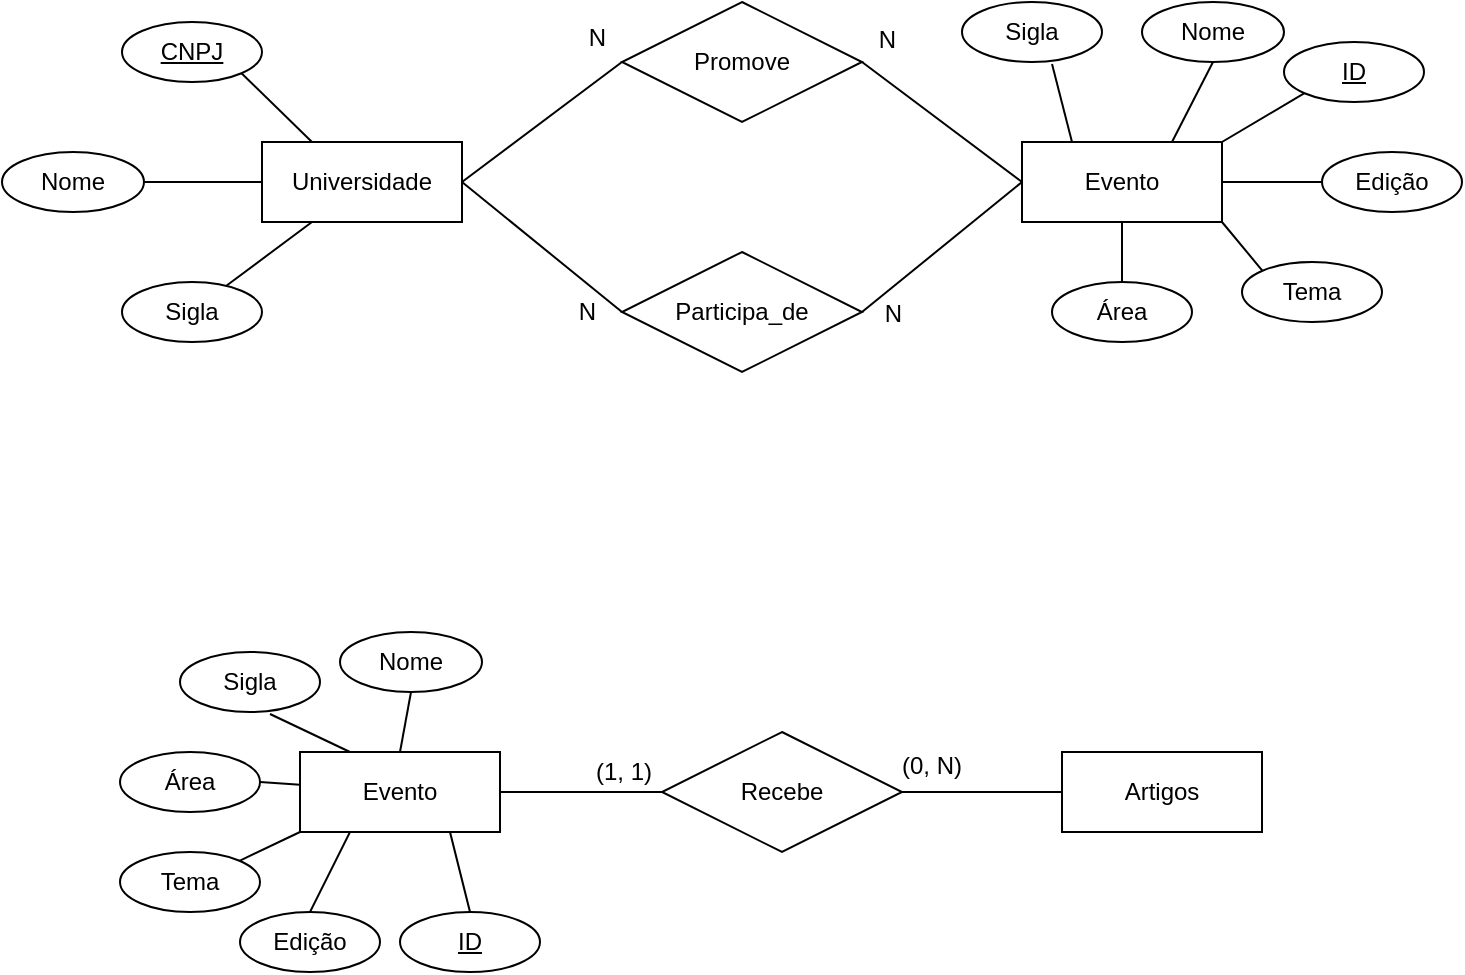 <mxfile version="15.0.3" type="device"><diagram id="4wXodxuNuW-wXSEePYwL" name="Page-1"><mxGraphModel dx="1422" dy="794" grid="1" gridSize="10" guides="1" tooltips="1" connect="1" arrows="1" fold="1" page="1" pageScale="1" pageWidth="827" pageHeight="1169" math="0" shadow="0"><root><mxCell id="0"/><mxCell id="1" parent="0"/><mxCell id="HWi3tiXpmcT1sDgfMMwr-3" value="Evento" style="whiteSpace=wrap;html=1;align=center;" vertex="1" parent="1"><mxGeometry x="570" y="170" width="100" height="40" as="geometry"/></mxCell><mxCell id="HWi3tiXpmcT1sDgfMMwr-4" value="Universidade" style="whiteSpace=wrap;html=1;align=center;" vertex="1" parent="1"><mxGeometry x="190" y="170" width="100" height="40" as="geometry"/></mxCell><mxCell id="HWi3tiXpmcT1sDgfMMwr-5" value="Promove" style="shape=rhombus;perimeter=rhombusPerimeter;whiteSpace=wrap;html=1;align=center;" vertex="1" parent="1"><mxGeometry x="370" y="100" width="120" height="60" as="geometry"/></mxCell><mxCell id="HWi3tiXpmcT1sDgfMMwr-13" value="" style="endArrow=none;html=1;rounded=0;exitX=1;exitY=0.5;exitDx=0;exitDy=0;entryX=0;entryY=0.5;entryDx=0;entryDy=0;" edge="1" parent="1" source="HWi3tiXpmcT1sDgfMMwr-4" target="HWi3tiXpmcT1sDgfMMwr-5"><mxGeometry relative="1" as="geometry"><mxPoint x="300" y="79" as="sourcePoint"/><mxPoint x="400" y="79" as="targetPoint"/></mxGeometry></mxCell><mxCell id="HWi3tiXpmcT1sDgfMMwr-14" value="N" style="resizable=0;html=1;align=right;verticalAlign=bottom;" connectable="0" vertex="1" parent="HWi3tiXpmcT1sDgfMMwr-13"><mxGeometry x="1" relative="1" as="geometry"><mxPoint x="-8" y="-4" as="offset"/></mxGeometry></mxCell><mxCell id="HWi3tiXpmcT1sDgfMMwr-15" value="" style="endArrow=none;html=1;rounded=0;entryX=1;entryY=0.5;entryDx=0;entryDy=0;exitX=0;exitY=0.5;exitDx=0;exitDy=0;" edge="1" parent="1" source="HWi3tiXpmcT1sDgfMMwr-3" target="HWi3tiXpmcT1sDgfMMwr-5"><mxGeometry relative="1" as="geometry"><mxPoint x="480" y="200" as="sourcePoint"/><mxPoint x="640" y="200" as="targetPoint"/></mxGeometry></mxCell><mxCell id="HWi3tiXpmcT1sDgfMMwr-16" value="N" style="resizable=0;html=1;align=right;verticalAlign=bottom;" connectable="0" vertex="1" parent="HWi3tiXpmcT1sDgfMMwr-15"><mxGeometry x="1" relative="1" as="geometry"><mxPoint x="17" y="-3" as="offset"/></mxGeometry></mxCell><mxCell id="HWi3tiXpmcT1sDgfMMwr-17" value="Nome" style="ellipse;whiteSpace=wrap;html=1;align=center;" vertex="1" parent="1"><mxGeometry x="630" y="100" width="71" height="30" as="geometry"/></mxCell><mxCell id="HWi3tiXpmcT1sDgfMMwr-19" value="" style="endArrow=none;html=1;rounded=0;entryX=0.5;entryY=1;entryDx=0;entryDy=0;exitX=0.75;exitY=0;exitDx=0;exitDy=0;" edge="1" parent="1" source="HWi3tiXpmcT1sDgfMMwr-3" target="HWi3tiXpmcT1sDgfMMwr-17"><mxGeometry relative="1" as="geometry"><mxPoint x="440" y="130" as="sourcePoint"/><mxPoint x="600" y="130" as="targetPoint"/></mxGeometry></mxCell><mxCell id="HWi3tiXpmcT1sDgfMMwr-21" value="ID" style="ellipse;whiteSpace=wrap;html=1;align=center;fontStyle=4;" vertex="1" parent="1"><mxGeometry x="701" y="120" width="70" height="30" as="geometry"/></mxCell><mxCell id="HWi3tiXpmcT1sDgfMMwr-22" value="Sigla" style="ellipse;whiteSpace=wrap;html=1;align=center;" vertex="1" parent="1"><mxGeometry x="540" y="100" width="70" height="30" as="geometry"/></mxCell><mxCell id="HWi3tiXpmcT1sDgfMMwr-23" value="Edição" style="ellipse;whiteSpace=wrap;html=1;align=center;" vertex="1" parent="1"><mxGeometry x="720" y="175" width="70" height="30" as="geometry"/></mxCell><mxCell id="HWi3tiXpmcT1sDgfMMwr-24" value="Tema" style="ellipse;whiteSpace=wrap;html=1;align=center;" vertex="1" parent="1"><mxGeometry x="680" y="230" width="70" height="30" as="geometry"/></mxCell><mxCell id="HWi3tiXpmcT1sDgfMMwr-25" value="Área" style="ellipse;whiteSpace=wrap;html=1;align=center;" vertex="1" parent="1"><mxGeometry x="585" y="240" width="70" height="30" as="geometry"/></mxCell><mxCell id="HWi3tiXpmcT1sDgfMMwr-28" value="" style="endArrow=none;html=1;rounded=0;entryX=0;entryY=1;entryDx=0;entryDy=0;exitX=1;exitY=0;exitDx=0;exitDy=0;" edge="1" parent="1" source="HWi3tiXpmcT1sDgfMMwr-3" target="HWi3tiXpmcT1sDgfMMwr-21"><mxGeometry relative="1" as="geometry"><mxPoint x="630" y="180" as="sourcePoint"/><mxPoint x="675.5" y="130" as="targetPoint"/></mxGeometry></mxCell><mxCell id="HWi3tiXpmcT1sDgfMMwr-29" value="" style="endArrow=none;html=1;rounded=0;entryX=0.643;entryY=1.033;entryDx=0;entryDy=0;exitX=0.25;exitY=0;exitDx=0;exitDy=0;entryPerimeter=0;" edge="1" parent="1" source="HWi3tiXpmcT1sDgfMMwr-3" target="HWi3tiXpmcT1sDgfMMwr-22"><mxGeometry relative="1" as="geometry"><mxPoint x="630" y="180" as="sourcePoint"/><mxPoint x="675.5" y="130" as="targetPoint"/></mxGeometry></mxCell><mxCell id="HWi3tiXpmcT1sDgfMMwr-30" value="" style="endArrow=none;html=1;rounded=0;entryX=0;entryY=0.5;entryDx=0;entryDy=0;exitX=1;exitY=0.5;exitDx=0;exitDy=0;" edge="1" parent="1" source="HWi3tiXpmcT1sDgfMMwr-3" target="HWi3tiXpmcT1sDgfMMwr-23"><mxGeometry relative="1" as="geometry"><mxPoint x="680" y="180" as="sourcePoint"/><mxPoint x="721.251" y="155.607" as="targetPoint"/></mxGeometry></mxCell><mxCell id="HWi3tiXpmcT1sDgfMMwr-31" value="" style="endArrow=none;html=1;rounded=0;entryX=0;entryY=0;entryDx=0;entryDy=0;exitX=1;exitY=1;exitDx=0;exitDy=0;" edge="1" parent="1" source="HWi3tiXpmcT1sDgfMMwr-3" target="HWi3tiXpmcT1sDgfMMwr-24"><mxGeometry relative="1" as="geometry"><mxPoint x="680" y="200" as="sourcePoint"/><mxPoint x="730" y="200" as="targetPoint"/></mxGeometry></mxCell><mxCell id="HWi3tiXpmcT1sDgfMMwr-32" value="" style="endArrow=none;html=1;rounded=0;entryX=0.5;entryY=0;entryDx=0;entryDy=0;" edge="1" parent="1" source="HWi3tiXpmcT1sDgfMMwr-3" target="HWi3tiXpmcT1sDgfMMwr-25"><mxGeometry relative="1" as="geometry"><mxPoint x="635" y="220" as="sourcePoint"/><mxPoint x="710.251" y="234.393" as="targetPoint"/></mxGeometry></mxCell><mxCell id="HWi3tiXpmcT1sDgfMMwr-33" value="CNPJ" style="ellipse;whiteSpace=wrap;html=1;align=center;fontStyle=4;" vertex="1" parent="1"><mxGeometry x="120" y="110" width="70" height="30" as="geometry"/></mxCell><mxCell id="HWi3tiXpmcT1sDgfMMwr-34" value="Nome" style="ellipse;whiteSpace=wrap;html=1;align=center;" vertex="1" parent="1"><mxGeometry x="60" y="175" width="71" height="30" as="geometry"/></mxCell><mxCell id="HWi3tiXpmcT1sDgfMMwr-35" value="Sigla" style="ellipse;whiteSpace=wrap;html=1;align=center;" vertex="1" parent="1"><mxGeometry x="120" y="240" width="70" height="30" as="geometry"/></mxCell><mxCell id="HWi3tiXpmcT1sDgfMMwr-36" value="Participa_de" style="shape=rhombus;perimeter=rhombusPerimeter;whiteSpace=wrap;html=1;align=center;" vertex="1" parent="1"><mxGeometry x="370" y="225" width="120" height="60" as="geometry"/></mxCell><mxCell id="HWi3tiXpmcT1sDgfMMwr-37" value="" style="endArrow=none;html=1;rounded=0;entryX=1;entryY=1;entryDx=0;entryDy=0;exitX=0.25;exitY=0;exitDx=0;exitDy=0;" edge="1" parent="1" source="HWi3tiXpmcT1sDgfMMwr-4" target="HWi3tiXpmcT1sDgfMMwr-33"><mxGeometry relative="1" as="geometry"><mxPoint x="605" y="180" as="sourcePoint"/><mxPoint x="595.01" y="140.99" as="targetPoint"/></mxGeometry></mxCell><mxCell id="HWi3tiXpmcT1sDgfMMwr-38" value="" style="endArrow=none;html=1;rounded=0;entryX=1;entryY=0.5;entryDx=0;entryDy=0;exitX=0;exitY=0.5;exitDx=0;exitDy=0;" edge="1" parent="1" source="HWi3tiXpmcT1sDgfMMwr-4" target="HWi3tiXpmcT1sDgfMMwr-34"><mxGeometry relative="1" as="geometry"><mxPoint x="225" y="180" as="sourcePoint"/><mxPoint x="189.749" y="135.607" as="targetPoint"/></mxGeometry></mxCell><mxCell id="HWi3tiXpmcT1sDgfMMwr-39" value="" style="endArrow=none;html=1;rounded=0;entryX=0.743;entryY=0.067;entryDx=0;entryDy=0;exitX=0.25;exitY=1;exitDx=0;exitDy=0;entryPerimeter=0;" edge="1" parent="1" source="HWi3tiXpmcT1sDgfMMwr-4" target="HWi3tiXpmcT1sDgfMMwr-35"><mxGeometry relative="1" as="geometry"><mxPoint x="200" y="200" as="sourcePoint"/><mxPoint x="141" y="200" as="targetPoint"/></mxGeometry></mxCell><mxCell id="HWi3tiXpmcT1sDgfMMwr-40" value="" style="endArrow=none;html=1;rounded=0;exitX=1;exitY=0.5;exitDx=0;exitDy=0;entryX=0;entryY=0.5;entryDx=0;entryDy=0;" edge="1" parent="1" source="HWi3tiXpmcT1sDgfMMwr-4" target="HWi3tiXpmcT1sDgfMMwr-36"><mxGeometry relative="1" as="geometry"><mxPoint x="300" y="200" as="sourcePoint"/><mxPoint x="380" y="140" as="targetPoint"/></mxGeometry></mxCell><mxCell id="HWi3tiXpmcT1sDgfMMwr-41" value="N" style="resizable=0;html=1;align=right;verticalAlign=bottom;" connectable="0" vertex="1" parent="HWi3tiXpmcT1sDgfMMwr-40"><mxGeometry x="1" relative="1" as="geometry"><mxPoint x="-12" y="9" as="offset"/></mxGeometry></mxCell><mxCell id="HWi3tiXpmcT1sDgfMMwr-42" value="" style="endArrow=none;html=1;rounded=0;entryX=1;entryY=0.5;entryDx=0;entryDy=0;exitX=0;exitY=0.5;exitDx=0;exitDy=0;" edge="1" parent="1" source="HWi3tiXpmcT1sDgfMMwr-3" target="HWi3tiXpmcT1sDgfMMwr-36"><mxGeometry relative="1" as="geometry"><mxPoint x="580" y="200" as="sourcePoint"/><mxPoint x="500" y="140" as="targetPoint"/></mxGeometry></mxCell><mxCell id="HWi3tiXpmcT1sDgfMMwr-43" value="N" style="resizable=0;html=1;align=right;verticalAlign=bottom;" connectable="0" vertex="1" parent="HWi3tiXpmcT1sDgfMMwr-42"><mxGeometry x="1" relative="1" as="geometry"><mxPoint x="20" y="10" as="offset"/></mxGeometry></mxCell><mxCell id="HWi3tiXpmcT1sDgfMMwr-44" value="Evento" style="whiteSpace=wrap;html=1;align=center;" vertex="1" parent="1"><mxGeometry x="209" y="475" width="100" height="40" as="geometry"/></mxCell><mxCell id="HWi3tiXpmcT1sDgfMMwr-45" value="Nome" style="ellipse;whiteSpace=wrap;html=1;align=center;" vertex="1" parent="1"><mxGeometry x="229" y="415" width="71" height="30" as="geometry"/></mxCell><mxCell id="HWi3tiXpmcT1sDgfMMwr-46" value="" style="endArrow=none;html=1;rounded=0;entryX=0.5;entryY=1;entryDx=0;entryDy=0;exitX=0.5;exitY=0;exitDx=0;exitDy=0;" edge="1" parent="1" source="HWi3tiXpmcT1sDgfMMwr-44" target="HWi3tiXpmcT1sDgfMMwr-45"><mxGeometry relative="1" as="geometry"><mxPoint x="79" y="435" as="sourcePoint"/><mxPoint x="239" y="435" as="targetPoint"/></mxGeometry></mxCell><mxCell id="HWi3tiXpmcT1sDgfMMwr-47" value="ID" style="ellipse;whiteSpace=wrap;html=1;align=center;fontStyle=4;" vertex="1" parent="1"><mxGeometry x="259" y="555" width="70" height="30" as="geometry"/></mxCell><mxCell id="HWi3tiXpmcT1sDgfMMwr-48" value="Sigla" style="ellipse;whiteSpace=wrap;html=1;align=center;" vertex="1" parent="1"><mxGeometry x="149" y="425" width="70" height="30" as="geometry"/></mxCell><mxCell id="HWi3tiXpmcT1sDgfMMwr-49" value="Edição" style="ellipse;whiteSpace=wrap;html=1;align=center;" vertex="1" parent="1"><mxGeometry x="179" y="555" width="70" height="30" as="geometry"/></mxCell><mxCell id="HWi3tiXpmcT1sDgfMMwr-50" value="Tema" style="ellipse;whiteSpace=wrap;html=1;align=center;" vertex="1" parent="1"><mxGeometry x="119" y="525" width="70" height="30" as="geometry"/></mxCell><mxCell id="HWi3tiXpmcT1sDgfMMwr-51" value="Área" style="ellipse;whiteSpace=wrap;html=1;align=center;" vertex="1" parent="1"><mxGeometry x="119" y="475" width="70" height="30" as="geometry"/></mxCell><mxCell id="HWi3tiXpmcT1sDgfMMwr-52" value="" style="endArrow=none;html=1;rounded=0;entryX=0.5;entryY=0;entryDx=0;entryDy=0;exitX=0.75;exitY=1;exitDx=0;exitDy=0;" edge="1" parent="1" source="HWi3tiXpmcT1sDgfMMwr-44" target="HWi3tiXpmcT1sDgfMMwr-47"><mxGeometry relative="1" as="geometry"><mxPoint x="279" y="525" as="sourcePoint"/><mxPoint x="314.5" y="435" as="targetPoint"/></mxGeometry></mxCell><mxCell id="HWi3tiXpmcT1sDgfMMwr-53" value="" style="endArrow=none;html=1;rounded=0;entryX=0.643;entryY=1.033;entryDx=0;entryDy=0;exitX=0.25;exitY=0;exitDx=0;exitDy=0;entryPerimeter=0;" edge="1" parent="1" source="HWi3tiXpmcT1sDgfMMwr-44" target="HWi3tiXpmcT1sDgfMMwr-48"><mxGeometry relative="1" as="geometry"><mxPoint x="269" y="485" as="sourcePoint"/><mxPoint x="314.5" y="435" as="targetPoint"/></mxGeometry></mxCell><mxCell id="HWi3tiXpmcT1sDgfMMwr-54" value="" style="endArrow=none;html=1;rounded=0;exitX=0.25;exitY=1;exitDx=0;exitDy=0;entryX=0.5;entryY=0;entryDx=0;entryDy=0;" edge="1" parent="1" source="HWi3tiXpmcT1sDgfMMwr-44" target="HWi3tiXpmcT1sDgfMMwr-49"><mxGeometry relative="1" as="geometry"><mxPoint x="319" y="485" as="sourcePoint"/><mxPoint x="219" y="565" as="targetPoint"/></mxGeometry></mxCell><mxCell id="HWi3tiXpmcT1sDgfMMwr-55" value="" style="endArrow=none;html=1;rounded=0;entryX=1;entryY=0;entryDx=0;entryDy=0;exitX=0;exitY=1;exitDx=0;exitDy=0;" edge="1" parent="1" source="HWi3tiXpmcT1sDgfMMwr-44" target="HWi3tiXpmcT1sDgfMMwr-50"><mxGeometry relative="1" as="geometry"><mxPoint x="319" y="505" as="sourcePoint"/><mxPoint x="369" y="505" as="targetPoint"/></mxGeometry></mxCell><mxCell id="HWi3tiXpmcT1sDgfMMwr-56" value="" style="endArrow=none;html=1;rounded=0;entryX=1;entryY=0.5;entryDx=0;entryDy=0;" edge="1" parent="1" source="HWi3tiXpmcT1sDgfMMwr-44" target="HWi3tiXpmcT1sDgfMMwr-51"><mxGeometry relative="1" as="geometry"><mxPoint x="274" y="525" as="sourcePoint"/><mxPoint x="349.251" y="539.393" as="targetPoint"/></mxGeometry></mxCell><mxCell id="HWi3tiXpmcT1sDgfMMwr-59" value="Recebe" style="shape=rhombus;perimeter=rhombusPerimeter;whiteSpace=wrap;html=1;align=center;" vertex="1" parent="1"><mxGeometry x="390" y="465" width="120" height="60" as="geometry"/></mxCell><mxCell id="HWi3tiXpmcT1sDgfMMwr-60" value="Artigos" style="whiteSpace=wrap;html=1;align=center;" vertex="1" parent="1"><mxGeometry x="590" y="475" width="100" height="40" as="geometry"/></mxCell><mxCell id="HWi3tiXpmcT1sDgfMMwr-61" value="" style="endArrow=none;html=1;rounded=0;entryX=1;entryY=0.5;entryDx=0;entryDy=0;exitX=0;exitY=0.5;exitDx=0;exitDy=0;" edge="1" parent="1" source="HWi3tiXpmcT1sDgfMMwr-60" target="HWi3tiXpmcT1sDgfMMwr-59"><mxGeometry relative="1" as="geometry"><mxPoint x="689" y="205" as="sourcePoint"/><mxPoint x="609" y="270" as="targetPoint"/></mxGeometry></mxCell><mxCell id="HWi3tiXpmcT1sDgfMMwr-62" value="(0, N)" style="resizable=0;html=1;align=right;verticalAlign=bottom;" connectable="0" vertex="1" parent="HWi3tiXpmcT1sDgfMMwr-61"><mxGeometry x="1" relative="1" as="geometry"><mxPoint x="30" y="-5" as="offset"/></mxGeometry></mxCell><mxCell id="HWi3tiXpmcT1sDgfMMwr-63" value="" style="endArrow=none;html=1;rounded=0;exitX=1;exitY=0.5;exitDx=0;exitDy=0;entryX=0;entryY=0.5;entryDx=0;entryDy=0;" edge="1" parent="1" source="HWi3tiXpmcT1sDgfMMwr-44" target="HWi3tiXpmcT1sDgfMMwr-59"><mxGeometry relative="1" as="geometry"><mxPoint x="339" y="415" as="sourcePoint"/><mxPoint x="499" y="415" as="targetPoint"/></mxGeometry></mxCell><mxCell id="HWi3tiXpmcT1sDgfMMwr-64" value="(1, 1)" style="resizable=0;html=1;align=right;verticalAlign=bottom;" connectable="0" vertex="1" parent="HWi3tiXpmcT1sDgfMMwr-63"><mxGeometry x="1" relative="1" as="geometry"><mxPoint x="-5" y="-2" as="offset"/></mxGeometry></mxCell></root></mxGraphModel></diagram></mxfile>